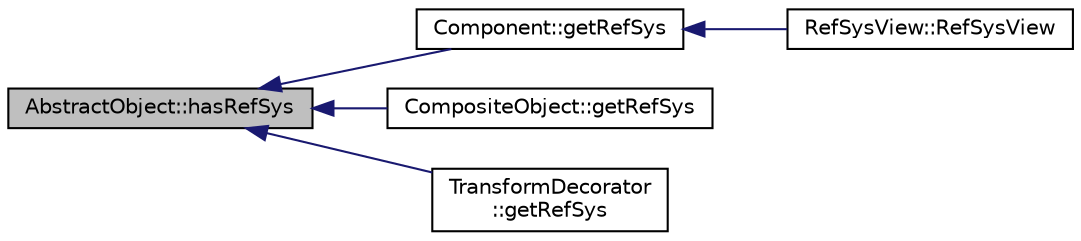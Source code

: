 digraph "AbstractObject::hasRefSys"
{
  edge [fontname="Helvetica",fontsize="10",labelfontname="Helvetica",labelfontsize="10"];
  node [fontname="Helvetica",fontsize="10",shape=record];
  rankdir="LR";
  Node372 [label="AbstractObject::hasRefSys",height=0.2,width=0.4,color="black", fillcolor="grey75", style="filled", fontcolor="black"];
  Node372 -> Node373 [dir="back",color="midnightblue",fontsize="10",style="solid",fontname="Helvetica"];
  Node373 [label="Component::getRefSys",height=0.2,width=0.4,color="black", fillcolor="white", style="filled",URL="$classComponent.html#aa3f50933e3474505fd241e6c9c1cf300"];
  Node373 -> Node374 [dir="back",color="midnightblue",fontsize="10",style="solid",fontname="Helvetica"];
  Node374 [label="RefSysView::RefSysView",height=0.2,width=0.4,color="black", fillcolor="white", style="filled",URL="$classRefSysView.html#a4f750fae643594a5914c732ea7ca2e8a"];
  Node372 -> Node375 [dir="back",color="midnightblue",fontsize="10",style="solid",fontname="Helvetica"];
  Node375 [label="CompositeObject::getRefSys",height=0.2,width=0.4,color="black", fillcolor="white", style="filled",URL="$classCompositeObject.html#a69fc4c82e6d0dea9b56dcc22c387b88c"];
  Node372 -> Node376 [dir="back",color="midnightblue",fontsize="10",style="solid",fontname="Helvetica"];
  Node376 [label="TransformDecorator\l::getRefSys",height=0.2,width=0.4,color="black", fillcolor="white", style="filled",URL="$classTransformDecorator.html#a294baa9d24ae01b822100e1db870679d"];
}

